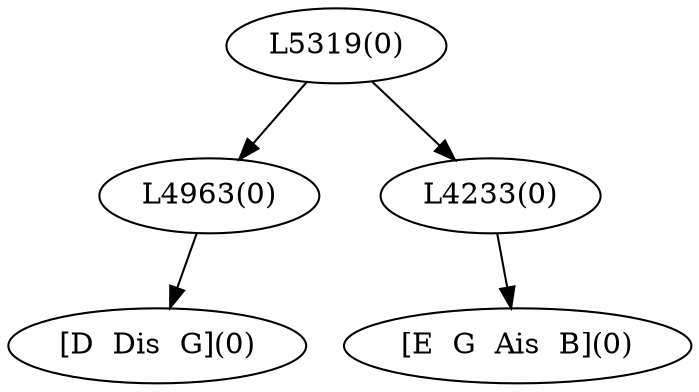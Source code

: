 digraph sample{
"L4963(0)"->"[D  Dis  G](0)"
"L4233(0)"->"[E  G  Ais  B](0)"
"L5319(0)"->"L4963(0)"
"L5319(0)"->"L4233(0)"
{rank = min; "L5319(0)"}
{rank = same; "L4963(0)"; "L4233(0)";}
{rank = max; "[D  Dis  G](0)"; "[E  G  Ais  B](0)";}
}